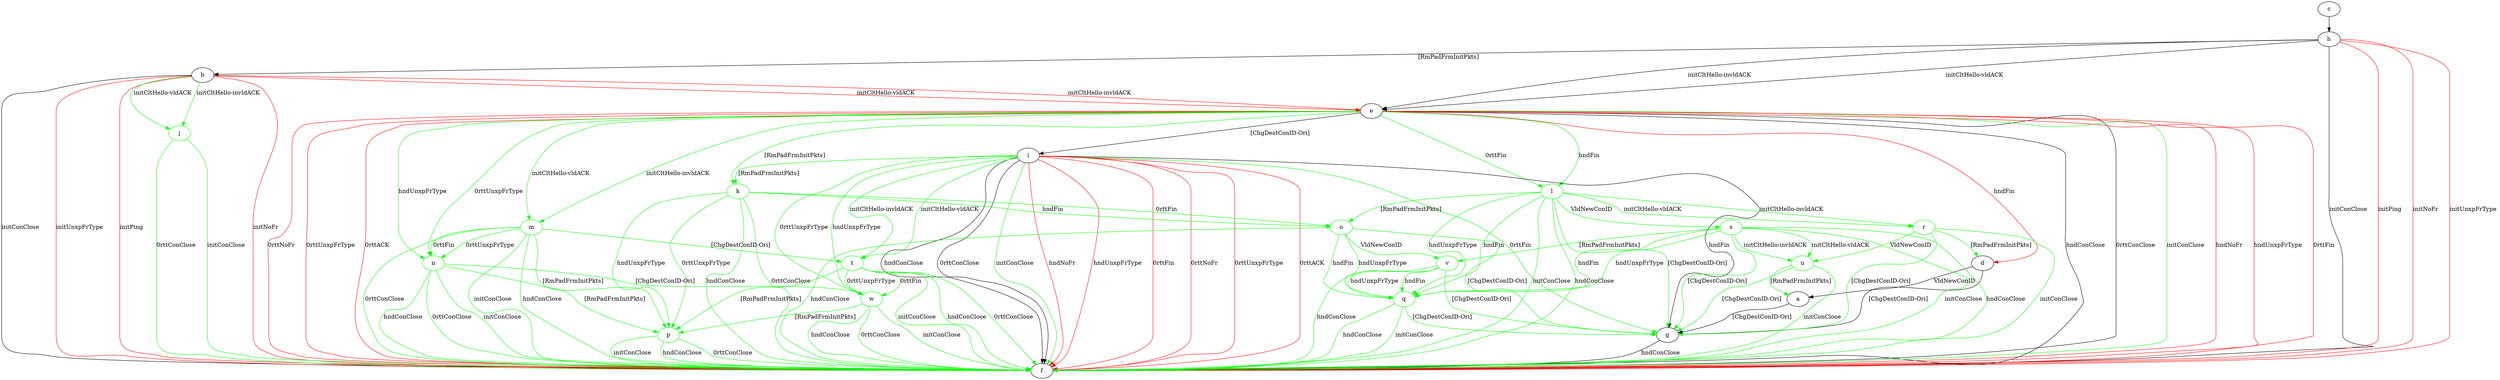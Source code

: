 digraph "" {
	a -> g	[key=0,
		label="[ChgDestConID-Ori] "];
	b -> e	[key=0,
		color=red,
		label="initCltHello-vldACK "];
	b -> e	[key=1,
		color=red,
		label="initCltHello-invldACK "];
	b -> f	[key=0,
		label="initConClose "];
	b -> f	[key=1,
		color=red,
		label="initPing "];
	b -> f	[key=2,
		color=red,
		label="initNoFr "];
	b -> f	[key=3,
		color=red,
		label="initUnxpFrType "];
	j	[color=green];
	b -> j	[key=0,
		color=green,
		label="initCltHello-vldACK "];
	b -> j	[key=1,
		color=green,
		label="initCltHello-invldACK "];
	c -> h	[key=0];
	d -> a	[key=0,
		label="VldNewConID "];
	d -> g	[key=0,
		label="[ChgDestConID-Ori] "];
	e -> d	[key=0,
		color=red,
		label="hndFin "];
	e -> f	[key=0,
		label="hndConClose "];
	e -> f	[key=1,
		label="0rttConClose "];
	e -> f	[key=2,
		color=green,
		label="initConClose "];
	e -> f	[key=3,
		color=red,
		label="hndNoFr "];
	e -> f	[key=4,
		color=red,
		label="hndUnxpFrType "];
	e -> f	[key=5,
		color=red,
		label="0rttFin "];
	e -> f	[key=6,
		color=red,
		label="0rttNoFr "];
	e -> f	[key=7,
		color=red,
		label="0rttUnxpFrType "];
	e -> f	[key=8,
		color=red,
		label="0rttACK "];
	e -> i	[key=0,
		label="[ChgDestConID-Ori] "];
	k	[color=green];
	e -> k	[key=0,
		color=green,
		label="[RmPadFrmInitPkts] "];
	l	[color=green];
	e -> l	[key=0,
		color=green,
		label="hndFin "];
	e -> l	[key=1,
		color=green,
		label="0rttFin "];
	m	[color=green];
	e -> m	[key=0,
		color=green,
		label="initCltHello-vldACK "];
	e -> m	[key=1,
		color=green,
		label="initCltHello-invldACK "];
	n	[color=green];
	e -> n	[key=0,
		color=green,
		label="hndUnxpFrType "];
	e -> n	[key=1,
		color=green,
		label="0rttUnxpFrType "];
	g -> f	[key=0,
		label="hndConClose "];
	h -> b	[key=0,
		label="[RmPadFrmInitPkts] "];
	h -> e	[key=0,
		label="initCltHello-vldACK "];
	h -> e	[key=1,
		label="initCltHello-invldACK "];
	h -> f	[key=0,
		label="initConClose "];
	h -> f	[key=1,
		color=red,
		label="initPing "];
	h -> f	[key=2,
		color=red,
		label="initNoFr "];
	h -> f	[key=3,
		color=red,
		label="initUnxpFrType "];
	i -> f	[key=0,
		label="hndConClose "];
	i -> f	[key=1,
		label="0rttConClose "];
	i -> f	[key=2,
		color=green,
		label="initConClose "];
	i -> f	[key=3,
		color=red,
		label="hndNoFr "];
	i -> f	[key=4,
		color=red,
		label="hndUnxpFrType "];
	i -> f	[key=5,
		color=red,
		label="0rttFin "];
	i -> f	[key=6,
		color=red,
		label="0rttNoFr "];
	i -> f	[key=7,
		color=red,
		label="0rttUnxpFrType "];
	i -> f	[key=8,
		color=red,
		label="0rttACK "];
	i -> g	[key=0,
		label="hndFin "];
	i -> g	[key=1,
		color=green,
		label="0rttFin "];
	i -> k	[key=0,
		color=green,
		label="[RmPadFrmInitPkts] "];
	t	[color=green];
	i -> t	[key=0,
		color=green,
		label="initCltHello-vldACK "];
	i -> t	[key=1,
		color=green,
		label="initCltHello-invldACK "];
	w	[color=green];
	i -> w	[key=0,
		color=green,
		label="hndUnxpFrType "];
	i -> w	[key=1,
		color=green,
		label="0rttUnxpFrType "];
	j -> f	[key=0,
		color=green,
		label="initConClose "];
	j -> f	[key=1,
		color=green,
		label="0rttConClose "];
	k -> f	[key=0,
		color=green,
		label="hndConClose "];
	k -> f	[key=1,
		color=green,
		label="0rttConClose "];
	o	[color=green];
	k -> o	[key=0,
		color=green,
		label="hndFin "];
	k -> o	[key=1,
		color=green,
		label="0rttFin "];
	p	[color=green];
	k -> p	[key=0,
		color=green,
		label="hndUnxpFrType "];
	k -> p	[key=1,
		color=green,
		label="0rttUnxpFrType "];
	l -> f	[key=0,
		color=green,
		label="initConClose "];
	l -> f	[key=1,
		color=green,
		label="hndConClose "];
	l -> g	[key=0,
		color=green,
		label="[ChgDestConID-Ori] "];
	l -> o	[key=0,
		color=green,
		label="[RmPadFrmInitPkts] "];
	q	[color=green];
	l -> q	[key=0,
		color=green,
		label="hndFin "];
	l -> q	[key=1,
		color=green,
		label="hndUnxpFrType "];
	r	[color=green];
	l -> r	[key=0,
		color=green,
		label="initCltHello-vldACK "];
	l -> r	[key=1,
		color=green,
		label="initCltHello-invldACK "];
	s	[color=green];
	l -> s	[key=0,
		color=green,
		label="VldNewConID "];
	m -> f	[key=0,
		color=green,
		label="initConClose "];
	m -> f	[key=1,
		color=green,
		label="hndConClose "];
	m -> f	[key=2,
		color=green,
		label="0rttConClose "];
	m -> n	[key=0,
		color=green,
		label="0rttFin "];
	m -> n	[key=1,
		color=green,
		label="0rttUnxpFrType "];
	m -> p	[key=0,
		color=green,
		label="[RmPadFrmInitPkts] "];
	m -> t	[key=0,
		color=green,
		label="[ChgDestConID-Ori] "];
	n -> f	[key=0,
		color=green,
		label="initConClose "];
	n -> f	[key=1,
		color=green,
		label="hndConClose "];
	n -> f	[key=2,
		color=green,
		label="0rttConClose "];
	n -> p	[key=0,
		color=green,
		label="[RmPadFrmInitPkts] "];
	n -> w	[key=0,
		color=green,
		label="[ChgDestConID-Ori] "];
	o -> f	[key=0,
		color=green,
		label="hndConClose "];
	o -> g	[key=0,
		color=green,
		label="[ChgDestConID-Ori] "];
	o -> q	[key=0,
		color=green,
		label="hndFin "];
	o -> q	[key=1,
		color=green,
		label="hndUnxpFrType "];
	v	[color=green];
	o -> v	[key=0,
		color=green,
		label="VldNewConID "];
	p -> f	[key=0,
		color=green,
		label="initConClose "];
	p -> f	[key=1,
		color=green,
		label="hndConClose "];
	p -> f	[key=2,
		color=green,
		label="0rttConClose "];
	q -> f	[key=0,
		color=green,
		label="initConClose "];
	q -> f	[key=1,
		color=green,
		label="hndConClose "];
	q -> g	[key=0,
		color=green,
		label="[ChgDestConID-Ori] "];
	r -> d	[key=0,
		color=green,
		label="[RmPadFrmInitPkts] "];
	r -> f	[key=0,
		color=green,
		label="initConClose "];
	r -> g	[key=0,
		color=green,
		label="[ChgDestConID-Ori] "];
	u	[color=green];
	r -> u	[key=0,
		color=green,
		label="VldNewConID "];
	s -> f	[key=0,
		color=green,
		label="initConClose "];
	s -> f	[key=1,
		color=green,
		label="hndConClose "];
	s -> g	[key=0,
		color=green,
		label="[ChgDestConID-Ori] "];
	s -> q	[key=0,
		color=green,
		label="hndFin "];
	s -> q	[key=1,
		color=green,
		label="hndUnxpFrType "];
	s -> u	[key=0,
		color=green,
		label="initCltHello-vldACK "];
	s -> u	[key=1,
		color=green,
		label="initCltHello-invldACK "];
	s -> v	[key=0,
		color=green,
		label="[RmPadFrmInitPkts] "];
	t -> f	[key=0,
		color=green,
		label="initConClose "];
	t -> f	[key=1,
		color=green,
		label="hndConClose "];
	t -> f	[key=2,
		color=green,
		label="0rttConClose "];
	t -> p	[key=0,
		color=green,
		label="[RmPadFrmInitPkts] "];
	t -> w	[key=0,
		color=green,
		label="0rttFin "];
	t -> w	[key=1,
		color=green,
		label="0rttUnxpFrType "];
	u -> a	[key=0,
		color=green,
		label="[RmPadFrmInitPkts] "];
	u -> f	[key=0,
		color=green,
		label="initConClose "];
	u -> g	[key=0,
		color=green,
		label="[ChgDestConID-Ori] "];
	v -> f	[key=0,
		color=green,
		label="hndConClose "];
	v -> g	[key=0,
		color=green,
		label="[ChgDestConID-Ori] "];
	v -> q	[key=0,
		color=green,
		label="hndFin "];
	v -> q	[key=1,
		color=green,
		label="hndUnxpFrType "];
	w -> f	[key=0,
		color=green,
		label="initConClose "];
	w -> f	[key=1,
		color=green,
		label="hndConClose "];
	w -> f	[key=2,
		color=green,
		label="0rttConClose "];
	w -> p	[key=0,
		color=green,
		label="[RmPadFrmInitPkts] "];
}
